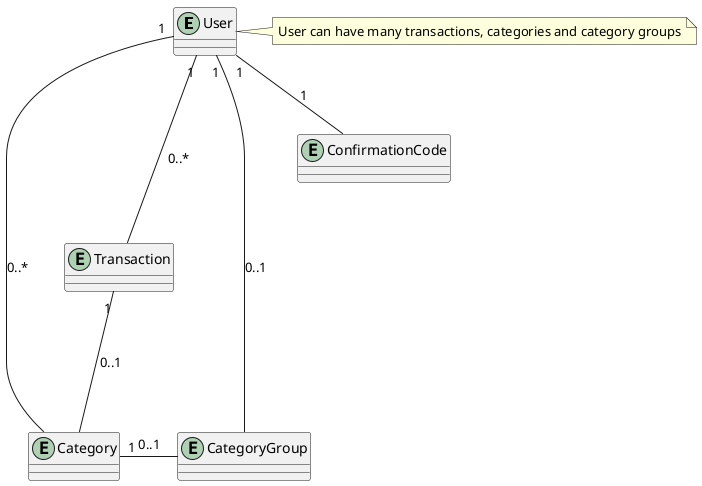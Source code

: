 @startuml

entity User {
  /'+ user_id (PK)
  --
  name'/
}
entity Transaction {
/'  + transaction_id (PK)
  --
  amount
  date
  --
  user_id (FK)
  category_id (FK)'/
}

entity Category {
/'  + category_id (PK)
  --
  name
  --
  user_id (FK)
  categoryGroup_id (FK)'/
}
entity CategoryGroup{
 /' + categoryGroup_id (PK)
  --
    name
  --
  user_id (FK)
  category_id (FK)'/
}
entity ConfirmationCode{}
/'Creation User Relationships'/
User "1" --- Transaction : 0..*
User "1" -- Category: 0..*
User "1" -- CategoryGroup : 0..1
User "1" -- ConfirmationCode : 1
/'Transaction Relationships and Clasification'/
Transaction "1" --- Category : 0..1
Category "1" - CategoryGroup : 0..1

note right of User : User can have many transactions, categories and category groups

@enduml
